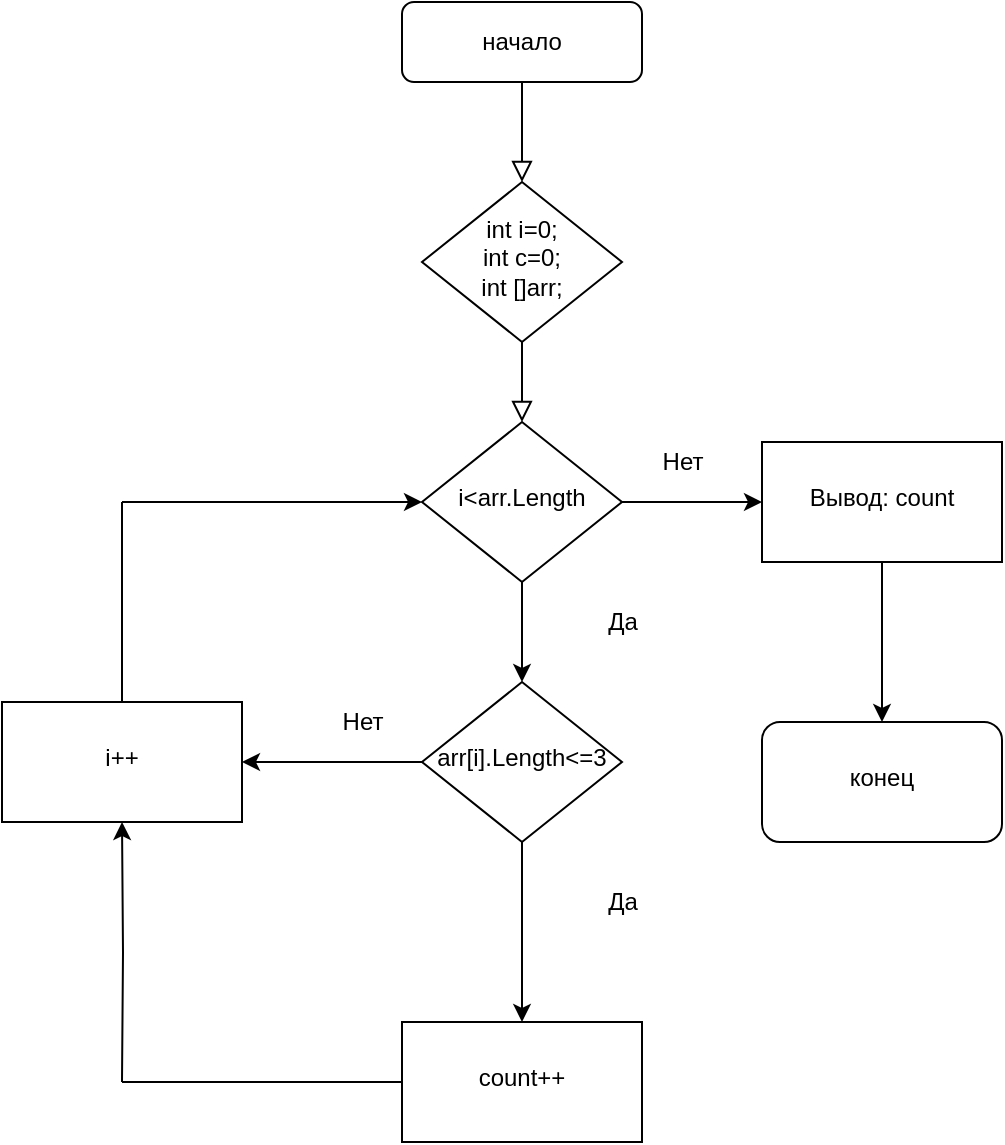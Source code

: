 <mxfile version="20.6.0" type="device"><diagram id="C5RBs43oDa-KdzZeNtuy" name="Page-1"><mxGraphModel dx="1865" dy="525" grid="1" gridSize="10" guides="1" tooltips="1" connect="1" arrows="1" fold="1" page="1" pageScale="1" pageWidth="827" pageHeight="1169" math="0" shadow="0"><root><mxCell id="WIyWlLk6GJQsqaUBKTNV-0"/><mxCell id="WIyWlLk6GJQsqaUBKTNV-1" parent="WIyWlLk6GJQsqaUBKTNV-0"/><mxCell id="WIyWlLk6GJQsqaUBKTNV-2" value="" style="rounded=0;html=1;jettySize=auto;orthogonalLoop=1;fontSize=11;endArrow=block;endFill=0;endSize=8;strokeWidth=1;shadow=0;labelBackgroundColor=none;edgeStyle=orthogonalEdgeStyle;" parent="WIyWlLk6GJQsqaUBKTNV-1" source="WIyWlLk6GJQsqaUBKTNV-3" target="WIyWlLk6GJQsqaUBKTNV-6" edge="1"><mxGeometry relative="1" as="geometry"/></mxCell><mxCell id="WIyWlLk6GJQsqaUBKTNV-3" value="начало" style="rounded=1;whiteSpace=wrap;html=1;fontSize=12;glass=0;strokeWidth=1;shadow=0;" parent="WIyWlLk6GJQsqaUBKTNV-1" vertex="1"><mxGeometry x="160" y="80" width="120" height="40" as="geometry"/></mxCell><mxCell id="WIyWlLk6GJQsqaUBKTNV-4" value="" style="rounded=0;html=1;jettySize=auto;orthogonalLoop=1;fontSize=11;endArrow=block;endFill=0;endSize=8;strokeWidth=1;shadow=0;labelBackgroundColor=none;edgeStyle=orthogonalEdgeStyle;" parent="WIyWlLk6GJQsqaUBKTNV-1" source="WIyWlLk6GJQsqaUBKTNV-6" target="WIyWlLk6GJQsqaUBKTNV-10" edge="1"><mxGeometry y="20" relative="1" as="geometry"><mxPoint as="offset"/></mxGeometry></mxCell><mxCell id="WIyWlLk6GJQsqaUBKTNV-6" value="int i=0;&lt;br&gt;int c=0;&lt;br&gt;int []arr;" style="rhombus;whiteSpace=wrap;html=1;shadow=0;fontFamily=Helvetica;fontSize=12;align=center;strokeWidth=1;spacing=6;spacingTop=-4;" parent="WIyWlLk6GJQsqaUBKTNV-1" vertex="1"><mxGeometry x="170" y="170" width="100" height="80" as="geometry"/></mxCell><mxCell id="8DEEPzr_0fOx_5GcIKpE-1" value="" style="edgeStyle=orthogonalEdgeStyle;rounded=0;orthogonalLoop=1;jettySize=auto;html=1;" parent="WIyWlLk6GJQsqaUBKTNV-1" source="WIyWlLk6GJQsqaUBKTNV-10" target="8DEEPzr_0fOx_5GcIKpE-0" edge="1"><mxGeometry relative="1" as="geometry"/></mxCell><mxCell id="8DEEPzr_0fOx_5GcIKpE-21" value="" style="edgeStyle=orthogonalEdgeStyle;rounded=0;orthogonalLoop=1;jettySize=auto;html=1;" parent="WIyWlLk6GJQsqaUBKTNV-1" source="WIyWlLk6GJQsqaUBKTNV-10" target="8DEEPzr_0fOx_5GcIKpE-20" edge="1"><mxGeometry relative="1" as="geometry"/></mxCell><mxCell id="WIyWlLk6GJQsqaUBKTNV-10" value="i&amp;lt;arr.Length" style="rhombus;whiteSpace=wrap;html=1;shadow=0;fontFamily=Helvetica;fontSize=12;align=center;strokeWidth=1;spacing=6;spacingTop=-4;" parent="WIyWlLk6GJQsqaUBKTNV-1" vertex="1"><mxGeometry x="170" y="290" width="100" height="80" as="geometry"/></mxCell><mxCell id="8DEEPzr_0fOx_5GcIKpE-5" value="" style="edgeStyle=orthogonalEdgeStyle;rounded=0;orthogonalLoop=1;jettySize=auto;html=1;" parent="WIyWlLk6GJQsqaUBKTNV-1" source="8DEEPzr_0fOx_5GcIKpE-0" target="8DEEPzr_0fOx_5GcIKpE-4" edge="1"><mxGeometry relative="1" as="geometry"/></mxCell><mxCell id="8DEEPzr_0fOx_5GcIKpE-13" value="" style="edgeStyle=orthogonalEdgeStyle;rounded=0;orthogonalLoop=1;jettySize=auto;html=1;" parent="WIyWlLk6GJQsqaUBKTNV-1" source="8DEEPzr_0fOx_5GcIKpE-0" target="8DEEPzr_0fOx_5GcIKpE-11" edge="1"><mxGeometry relative="1" as="geometry"/></mxCell><mxCell id="8DEEPzr_0fOx_5GcIKpE-0" value="arr[i].Length&amp;lt;=3" style="rhombus;whiteSpace=wrap;html=1;shadow=0;fontFamily=Helvetica;fontSize=12;align=center;strokeWidth=1;spacing=6;spacingTop=-4;" parent="WIyWlLk6GJQsqaUBKTNV-1" vertex="1"><mxGeometry x="170" y="420" width="100" height="80" as="geometry"/></mxCell><mxCell id="8DEEPzr_0fOx_5GcIKpE-2" value="Да" style="text;html=1;align=center;verticalAlign=middle;resizable=0;points=[];autosize=1;strokeColor=none;fillColor=none;" parent="WIyWlLk6GJQsqaUBKTNV-1" vertex="1"><mxGeometry x="250" y="375" width="40" height="30" as="geometry"/></mxCell><mxCell id="8DEEPzr_0fOx_5GcIKpE-4" value="count++" style="whiteSpace=wrap;html=1;shadow=0;strokeWidth=1;spacing=6;spacingTop=-4;" parent="WIyWlLk6GJQsqaUBKTNV-1" vertex="1"><mxGeometry x="160" y="590" width="120" height="60" as="geometry"/></mxCell><mxCell id="8DEEPzr_0fOx_5GcIKpE-6" value="Да" style="text;html=1;align=center;verticalAlign=middle;resizable=0;points=[];autosize=1;strokeColor=none;fillColor=none;" parent="WIyWlLk6GJQsqaUBKTNV-1" vertex="1"><mxGeometry x="250" y="515" width="40" height="30" as="geometry"/></mxCell><mxCell id="8DEEPzr_0fOx_5GcIKpE-12" value="" style="edgeStyle=orthogonalEdgeStyle;rounded=0;orthogonalLoop=1;jettySize=auto;html=1;" parent="WIyWlLk6GJQsqaUBKTNV-1" target="8DEEPzr_0fOx_5GcIKpE-11" edge="1"><mxGeometry relative="1" as="geometry"><mxPoint x="20" y="620" as="sourcePoint"/></mxGeometry></mxCell><mxCell id="8DEEPzr_0fOx_5GcIKpE-11" value="i++" style="whiteSpace=wrap;html=1;shadow=0;strokeWidth=1;spacing=6;spacingTop=-4;" parent="WIyWlLk6GJQsqaUBKTNV-1" vertex="1"><mxGeometry x="-40" y="430" width="120" height="60" as="geometry"/></mxCell><mxCell id="8DEEPzr_0fOx_5GcIKpE-14" value="Нет" style="text;html=1;align=center;verticalAlign=middle;resizable=0;points=[];autosize=1;strokeColor=none;fillColor=none;" parent="WIyWlLk6GJQsqaUBKTNV-1" vertex="1"><mxGeometry x="120" y="425" width="40" height="30" as="geometry"/></mxCell><mxCell id="8DEEPzr_0fOx_5GcIKpE-15" value="" style="endArrow=none;html=1;rounded=0;" parent="WIyWlLk6GJQsqaUBKTNV-1" edge="1"><mxGeometry width="50" height="50" relative="1" as="geometry"><mxPoint x="20" y="430" as="sourcePoint"/><mxPoint x="20" y="330" as="targetPoint"/></mxGeometry></mxCell><mxCell id="8DEEPzr_0fOx_5GcIKpE-16" value="" style="endArrow=classic;html=1;rounded=0;entryX=0;entryY=0.5;entryDx=0;entryDy=0;" parent="WIyWlLk6GJQsqaUBKTNV-1" target="WIyWlLk6GJQsqaUBKTNV-10" edge="1"><mxGeometry width="50" height="50" relative="1" as="geometry"><mxPoint x="20" y="330" as="sourcePoint"/><mxPoint x="70" y="280" as="targetPoint"/></mxGeometry></mxCell><mxCell id="8DEEPzr_0fOx_5GcIKpE-24" value="" style="edgeStyle=orthogonalEdgeStyle;rounded=0;orthogonalLoop=1;jettySize=auto;html=1;" parent="WIyWlLk6GJQsqaUBKTNV-1" source="8DEEPzr_0fOx_5GcIKpE-20" target="8DEEPzr_0fOx_5GcIKpE-23" edge="1"><mxGeometry relative="1" as="geometry"/></mxCell><mxCell id="8DEEPzr_0fOx_5GcIKpE-20" value="Вывод: count" style="whiteSpace=wrap;html=1;shadow=0;strokeWidth=1;spacing=6;spacingTop=-4;" parent="WIyWlLk6GJQsqaUBKTNV-1" vertex="1"><mxGeometry x="340" y="300" width="120" height="60" as="geometry"/></mxCell><mxCell id="8DEEPzr_0fOx_5GcIKpE-22" value="Нет" style="text;html=1;align=center;verticalAlign=middle;resizable=0;points=[];autosize=1;strokeColor=none;fillColor=none;" parent="WIyWlLk6GJQsqaUBKTNV-1" vertex="1"><mxGeometry x="280" y="295" width="40" height="30" as="geometry"/></mxCell><mxCell id="8DEEPzr_0fOx_5GcIKpE-23" value="конец" style="rounded=1;whiteSpace=wrap;html=1;shadow=0;strokeWidth=1;spacing=6;spacingTop=-4;" parent="WIyWlLk6GJQsqaUBKTNV-1" vertex="1"><mxGeometry x="340" y="440" width="120" height="60" as="geometry"/></mxCell><mxCell id="A7GbH68LBytyaXsZi4bq-0" value="" style="endArrow=none;html=1;rounded=0;entryX=0;entryY=0.5;entryDx=0;entryDy=0;" edge="1" parent="WIyWlLk6GJQsqaUBKTNV-1" target="8DEEPzr_0fOx_5GcIKpE-4"><mxGeometry width="50" height="50" relative="1" as="geometry"><mxPoint x="20" y="620" as="sourcePoint"/><mxPoint x="70" y="570" as="targetPoint"/></mxGeometry></mxCell></root></mxGraphModel></diagram></mxfile>
